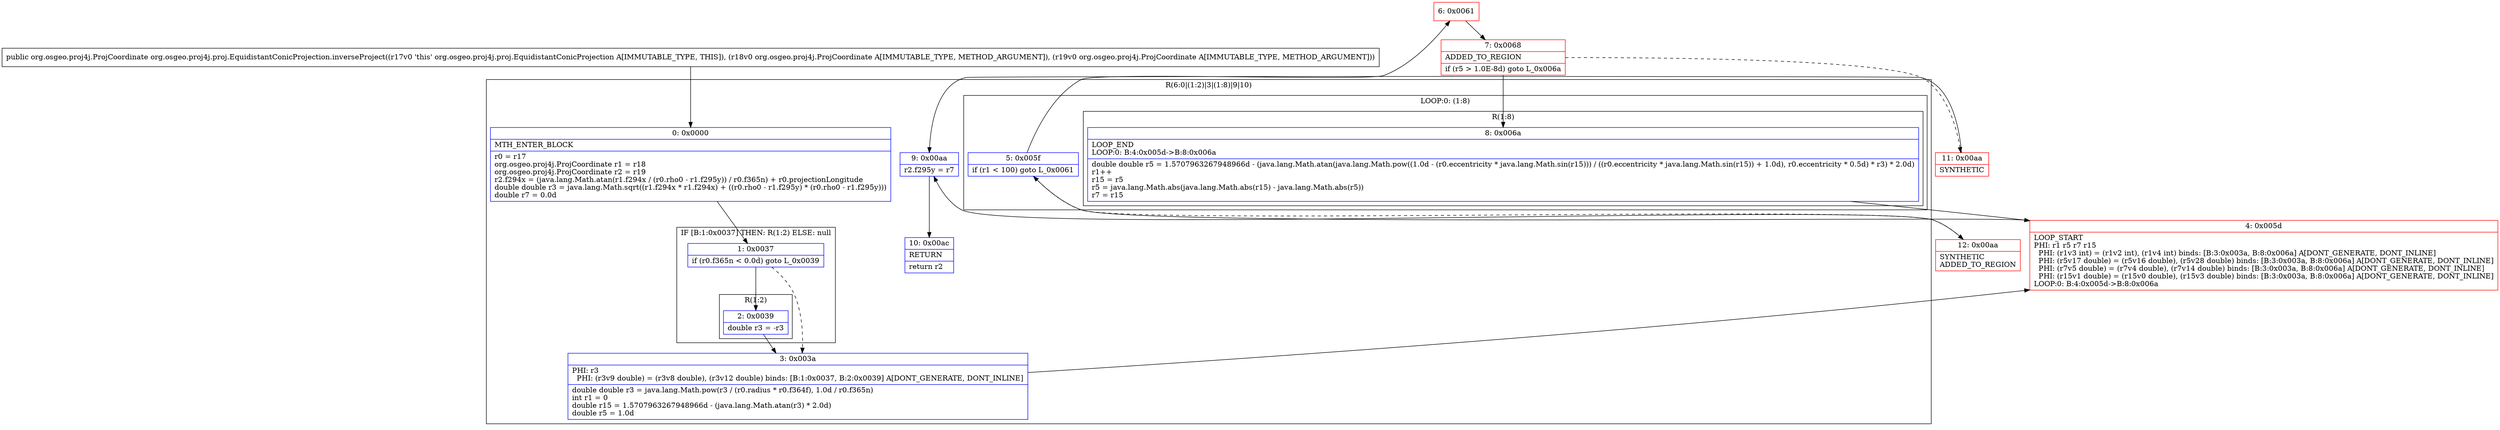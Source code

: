 digraph "CFG fororg.osgeo.proj4j.proj.EquidistantConicProjection.inverseProject(Lorg\/osgeo\/proj4j\/ProjCoordinate;Lorg\/osgeo\/proj4j\/ProjCoordinate;)Lorg\/osgeo\/proj4j\/ProjCoordinate;" {
subgraph cluster_Region_1774016626 {
label = "R(6:0|(1:2)|3|(1:8)|9|10)";
node [shape=record,color=blue];
Node_0 [shape=record,label="{0\:\ 0x0000|MTH_ENTER_BLOCK\l|r0 = r17\lorg.osgeo.proj4j.ProjCoordinate r1 = r18\lorg.osgeo.proj4j.ProjCoordinate r2 = r19\lr2.f294x = (java.lang.Math.atan(r1.f294x \/ (r0.rho0 \- r1.f295y)) \/ r0.f365n) + r0.projectionLongitude\ldouble double r3 = java.lang.Math.sqrt((r1.f294x * r1.f294x) + ((r0.rho0 \- r1.f295y) * (r0.rho0 \- r1.f295y)))\ldouble r7 = 0.0d\l}"];
subgraph cluster_IfRegion_1713503933 {
label = "IF [B:1:0x0037] THEN: R(1:2) ELSE: null";
node [shape=record,color=blue];
Node_1 [shape=record,label="{1\:\ 0x0037|if (r0.f365n \< 0.0d) goto L_0x0039\l}"];
subgraph cluster_Region_1350452539 {
label = "R(1:2)";
node [shape=record,color=blue];
Node_2 [shape=record,label="{2\:\ 0x0039|double r3 = \-r3\l}"];
}
}
Node_3 [shape=record,label="{3\:\ 0x003a|PHI: r3 \l  PHI: (r3v9 double) = (r3v8 double), (r3v12 double) binds: [B:1:0x0037, B:2:0x0039] A[DONT_GENERATE, DONT_INLINE]\l|double double r3 = java.lang.Math.pow(r3 \/ (r0.radius * r0.f364f), 1.0d \/ r0.f365n)\lint r1 = 0\ldouble r15 = 1.5707963267948966d \- (java.lang.Math.atan(r3) * 2.0d)\ldouble r5 = 1.0d\l}"];
subgraph cluster_LoopRegion_311779018 {
label = "LOOP:0: (1:8)";
node [shape=record,color=blue];
Node_5 [shape=record,label="{5\:\ 0x005f|if (r1 \< 100) goto L_0x0061\l}"];
subgraph cluster_Region_874634041 {
label = "R(1:8)";
node [shape=record,color=blue];
Node_8 [shape=record,label="{8\:\ 0x006a|LOOP_END\lLOOP:0: B:4:0x005d\-\>B:8:0x006a\l|double double r5 = 1.5707963267948966d \- (java.lang.Math.atan(java.lang.Math.pow((1.0d \- (r0.eccentricity * java.lang.Math.sin(r15))) \/ ((r0.eccentricity * java.lang.Math.sin(r15)) + 1.0d), r0.eccentricity * 0.5d) * r3) * 2.0d)\lr1++\lr15 = r5\lr5 = java.lang.Math.abs(java.lang.Math.abs(r15) \- java.lang.Math.abs(r5))\lr7 = r15\l}"];
}
}
Node_9 [shape=record,label="{9\:\ 0x00aa|r2.f295y = r7\l}"];
Node_10 [shape=record,label="{10\:\ 0x00ac|RETURN\l|return r2\l}"];
}
Node_4 [shape=record,color=red,label="{4\:\ 0x005d|LOOP_START\lPHI: r1 r5 r7 r15 \l  PHI: (r1v3 int) = (r1v2 int), (r1v4 int) binds: [B:3:0x003a, B:8:0x006a] A[DONT_GENERATE, DONT_INLINE]\l  PHI: (r5v17 double) = (r5v16 double), (r5v28 double) binds: [B:3:0x003a, B:8:0x006a] A[DONT_GENERATE, DONT_INLINE]\l  PHI: (r7v5 double) = (r7v4 double), (r7v14 double) binds: [B:3:0x003a, B:8:0x006a] A[DONT_GENERATE, DONT_INLINE]\l  PHI: (r15v1 double) = (r15v0 double), (r15v3 double) binds: [B:3:0x003a, B:8:0x006a] A[DONT_GENERATE, DONT_INLINE]\lLOOP:0: B:4:0x005d\-\>B:8:0x006a\l}"];
Node_6 [shape=record,color=red,label="{6\:\ 0x0061}"];
Node_7 [shape=record,color=red,label="{7\:\ 0x0068|ADDED_TO_REGION\l|if (r5 \> 1.0E\-8d) goto L_0x006a\l}"];
Node_11 [shape=record,color=red,label="{11\:\ 0x00aa|SYNTHETIC\l}"];
Node_12 [shape=record,color=red,label="{12\:\ 0x00aa|SYNTHETIC\lADDED_TO_REGION\l}"];
MethodNode[shape=record,label="{public org.osgeo.proj4j.ProjCoordinate org.osgeo.proj4j.proj.EquidistantConicProjection.inverseProject((r17v0 'this' org.osgeo.proj4j.proj.EquidistantConicProjection A[IMMUTABLE_TYPE, THIS]), (r18v0 org.osgeo.proj4j.ProjCoordinate A[IMMUTABLE_TYPE, METHOD_ARGUMENT]), (r19v0 org.osgeo.proj4j.ProjCoordinate A[IMMUTABLE_TYPE, METHOD_ARGUMENT])) }"];
MethodNode -> Node_0;
Node_0 -> Node_1;
Node_1 -> Node_2;
Node_1 -> Node_3[style=dashed];
Node_2 -> Node_3;
Node_3 -> Node_4;
Node_5 -> Node_6;
Node_5 -> Node_12[style=dashed];
Node_8 -> Node_4;
Node_9 -> Node_10;
Node_4 -> Node_5;
Node_6 -> Node_7;
Node_7 -> Node_8;
Node_7 -> Node_11[style=dashed];
Node_11 -> Node_9;
Node_12 -> Node_9;
}

